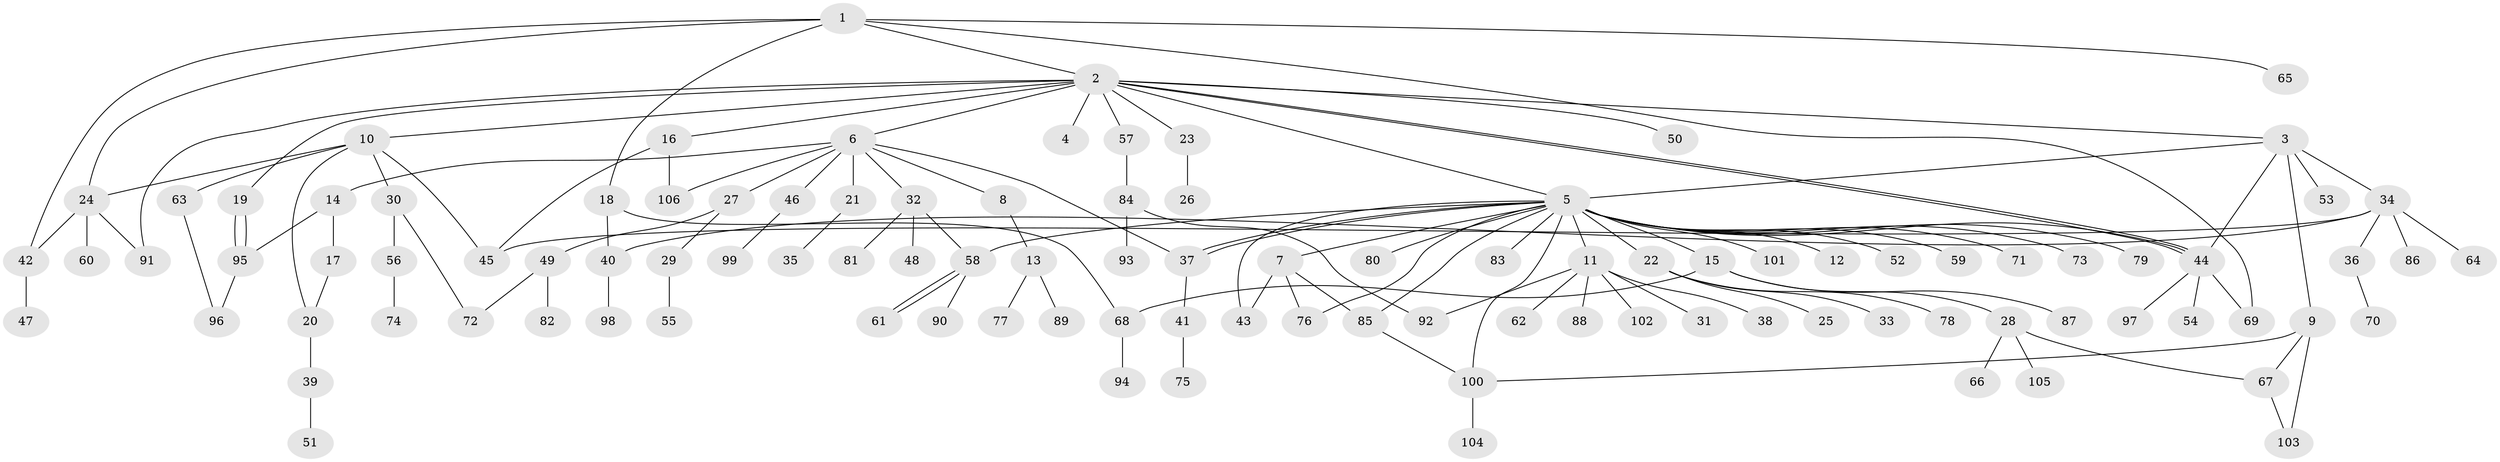 // coarse degree distribution, {7: 0.05405405405405406, 13: 0.013513513513513514, 5: 0.02702702702702703, 1: 0.5, 20: 0.013513513513513514, 10: 0.013513513513513514, 3: 0.10810810810810811, 2: 0.1891891891891892, 4: 0.06756756756756757, 6: 0.013513513513513514}
// Generated by graph-tools (version 1.1) at 2025/41/03/06/25 10:41:48]
// undirected, 106 vertices, 135 edges
graph export_dot {
graph [start="1"]
  node [color=gray90,style=filled];
  1;
  2;
  3;
  4;
  5;
  6;
  7;
  8;
  9;
  10;
  11;
  12;
  13;
  14;
  15;
  16;
  17;
  18;
  19;
  20;
  21;
  22;
  23;
  24;
  25;
  26;
  27;
  28;
  29;
  30;
  31;
  32;
  33;
  34;
  35;
  36;
  37;
  38;
  39;
  40;
  41;
  42;
  43;
  44;
  45;
  46;
  47;
  48;
  49;
  50;
  51;
  52;
  53;
  54;
  55;
  56;
  57;
  58;
  59;
  60;
  61;
  62;
  63;
  64;
  65;
  66;
  67;
  68;
  69;
  70;
  71;
  72;
  73;
  74;
  75;
  76;
  77;
  78;
  79;
  80;
  81;
  82;
  83;
  84;
  85;
  86;
  87;
  88;
  89;
  90;
  91;
  92;
  93;
  94;
  95;
  96;
  97;
  98;
  99;
  100;
  101;
  102;
  103;
  104;
  105;
  106;
  1 -- 2;
  1 -- 18;
  1 -- 24;
  1 -- 42;
  1 -- 65;
  1 -- 69;
  2 -- 3;
  2 -- 4;
  2 -- 5;
  2 -- 6;
  2 -- 10;
  2 -- 16;
  2 -- 19;
  2 -- 23;
  2 -- 44;
  2 -- 44;
  2 -- 50;
  2 -- 57;
  2 -- 91;
  3 -- 5;
  3 -- 9;
  3 -- 34;
  3 -- 44;
  3 -- 53;
  5 -- 7;
  5 -- 11;
  5 -- 12;
  5 -- 15;
  5 -- 22;
  5 -- 37;
  5 -- 37;
  5 -- 43;
  5 -- 44;
  5 -- 52;
  5 -- 58;
  5 -- 59;
  5 -- 71;
  5 -- 73;
  5 -- 76;
  5 -- 79;
  5 -- 80;
  5 -- 83;
  5 -- 85;
  5 -- 100;
  5 -- 101;
  6 -- 8;
  6 -- 14;
  6 -- 21;
  6 -- 27;
  6 -- 32;
  6 -- 37;
  6 -- 46;
  6 -- 106;
  7 -- 43;
  7 -- 76;
  7 -- 85;
  8 -- 13;
  9 -- 67;
  9 -- 100;
  9 -- 103;
  10 -- 20;
  10 -- 24;
  10 -- 30;
  10 -- 45;
  10 -- 63;
  11 -- 31;
  11 -- 38;
  11 -- 62;
  11 -- 88;
  11 -- 92;
  11 -- 102;
  13 -- 77;
  13 -- 89;
  14 -- 17;
  14 -- 95;
  15 -- 28;
  15 -- 68;
  15 -- 87;
  16 -- 45;
  16 -- 106;
  17 -- 20;
  18 -- 40;
  18 -- 68;
  19 -- 95;
  19 -- 95;
  20 -- 39;
  21 -- 35;
  22 -- 25;
  22 -- 33;
  22 -- 78;
  23 -- 26;
  24 -- 42;
  24 -- 60;
  24 -- 91;
  27 -- 29;
  27 -- 49;
  28 -- 66;
  28 -- 67;
  28 -- 105;
  29 -- 55;
  30 -- 56;
  30 -- 72;
  32 -- 48;
  32 -- 58;
  32 -- 81;
  34 -- 36;
  34 -- 40;
  34 -- 45;
  34 -- 64;
  34 -- 86;
  36 -- 70;
  37 -- 41;
  39 -- 51;
  40 -- 98;
  41 -- 75;
  42 -- 47;
  44 -- 54;
  44 -- 69;
  44 -- 97;
  46 -- 99;
  49 -- 72;
  49 -- 82;
  56 -- 74;
  57 -- 84;
  58 -- 61;
  58 -- 61;
  58 -- 90;
  63 -- 96;
  67 -- 103;
  68 -- 94;
  84 -- 92;
  84 -- 93;
  85 -- 100;
  95 -- 96;
  100 -- 104;
}
